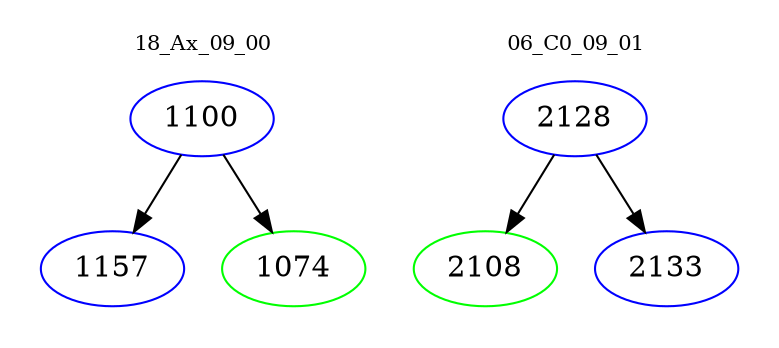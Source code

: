 digraph{
subgraph cluster_0 {
color = white
label = "18_Ax_09_00";
fontsize=10;
T0_1100 [label="1100", color="blue"]
T0_1100 -> T0_1157 [color="black"]
T0_1157 [label="1157", color="blue"]
T0_1100 -> T0_1074 [color="black"]
T0_1074 [label="1074", color="green"]
}
subgraph cluster_1 {
color = white
label = "06_C0_09_01";
fontsize=10;
T1_2128 [label="2128", color="blue"]
T1_2128 -> T1_2108 [color="black"]
T1_2108 [label="2108", color="green"]
T1_2128 -> T1_2133 [color="black"]
T1_2133 [label="2133", color="blue"]
}
}
